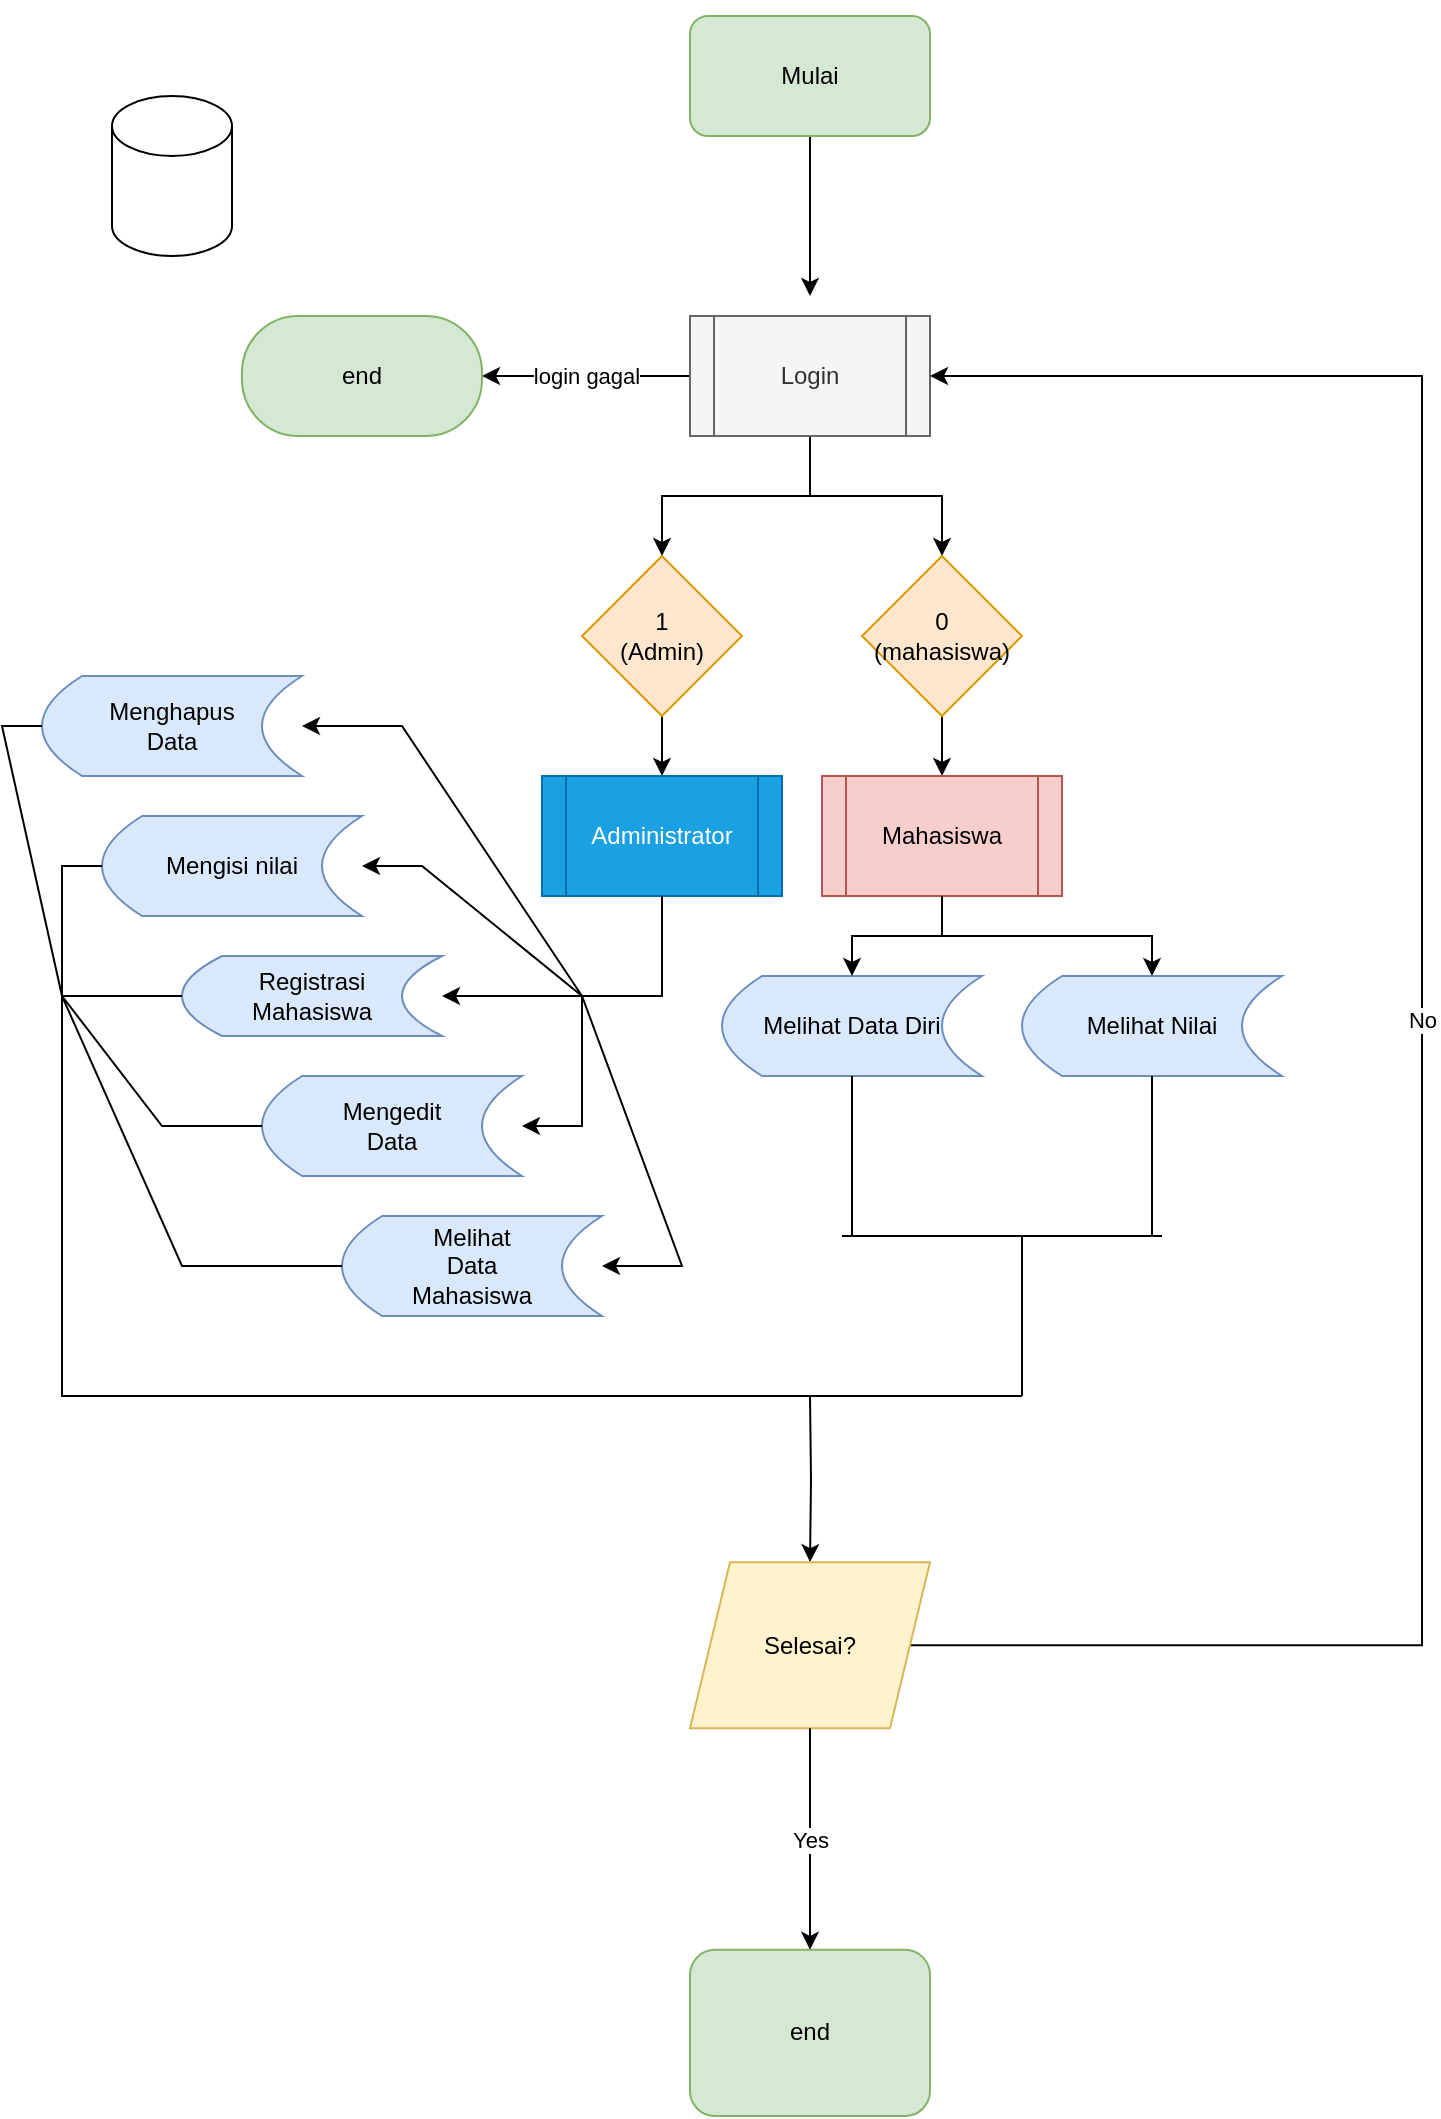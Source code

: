 <mxfile version="18.0.2" type="github">
  <diagram id="Uw64_NT1zi04yJZS4tk1" name="Page-1">
    <mxGraphModel dx="1221" dy="654" grid="1" gridSize="10" guides="1" tooltips="1" connect="1" arrows="1" fold="1" page="1" pageScale="1" pageWidth="827" pageHeight="1169" math="0" shadow="0">
      <root>
        <mxCell id="0" />
        <mxCell id="1" parent="0" />
        <mxCell id="KxWV2OqjpCVWNSckEs8C-8" value="" style="edgeStyle=orthogonalEdgeStyle;rounded=0;orthogonalLoop=1;jettySize=auto;html=1;" parent="1" source="KxWV2OqjpCVWNSckEs8C-6" edge="1">
          <mxGeometry relative="1" as="geometry">
            <mxPoint x="414" y="170" as="targetPoint" />
          </mxGeometry>
        </mxCell>
        <mxCell id="KxWV2OqjpCVWNSckEs8C-6" value="Mulai" style="rounded=1;whiteSpace=wrap;html=1;fillColor=#d5e8d4;strokeColor=#82b366;" parent="1" vertex="1">
          <mxGeometry x="354" y="30" width="120" height="60" as="geometry" />
        </mxCell>
        <mxCell id="b4_nOXkN31nsW0IIcV_X-3" value="" style="edgeStyle=orthogonalEdgeStyle;rounded=0;orthogonalLoop=1;jettySize=auto;html=1;" parent="1" source="b4_nOXkN31nsW0IIcV_X-1" target="b4_nOXkN31nsW0IIcV_X-2" edge="1">
          <mxGeometry relative="1" as="geometry" />
        </mxCell>
        <mxCell id="b4_nOXkN31nsW0IIcV_X-5" value="" style="edgeStyle=orthogonalEdgeStyle;rounded=0;orthogonalLoop=1;jettySize=auto;html=1;" parent="1" source="b4_nOXkN31nsW0IIcV_X-1" target="b4_nOXkN31nsW0IIcV_X-4" edge="1">
          <mxGeometry relative="1" as="geometry" />
        </mxCell>
        <mxCell id="b4_nOXkN31nsW0IIcV_X-16" value="login gagal" style="edgeStyle=orthogonalEdgeStyle;rounded=0;orthogonalLoop=1;jettySize=auto;html=1;" parent="1" source="b4_nOXkN31nsW0IIcV_X-1" target="b4_nOXkN31nsW0IIcV_X-15" edge="1">
          <mxGeometry relative="1" as="geometry" />
        </mxCell>
        <mxCell id="b4_nOXkN31nsW0IIcV_X-1" value="Login" style="shape=process;whiteSpace=wrap;html=1;backgroundOutline=1;fillColor=#f5f5f5;fontColor=#333333;strokeColor=#666666;" parent="1" vertex="1">
          <mxGeometry x="354" y="180" width="120" height="60" as="geometry" />
        </mxCell>
        <mxCell id="b4_nOXkN31nsW0IIcV_X-8" value="" style="edgeStyle=orthogonalEdgeStyle;rounded=0;orthogonalLoop=1;jettySize=auto;html=1;" parent="1" source="b4_nOXkN31nsW0IIcV_X-2" target="b4_nOXkN31nsW0IIcV_X-6" edge="1">
          <mxGeometry relative="1" as="geometry" />
        </mxCell>
        <mxCell id="b4_nOXkN31nsW0IIcV_X-2" value="1&lt;br&gt;(Admin)" style="rhombus;whiteSpace=wrap;html=1;fillColor=#ffe6cc;strokeColor=#d79b00;" parent="1" vertex="1">
          <mxGeometry x="300" y="300" width="80" height="80" as="geometry" />
        </mxCell>
        <mxCell id="b4_nOXkN31nsW0IIcV_X-9" value="" style="edgeStyle=orthogonalEdgeStyle;rounded=0;orthogonalLoop=1;jettySize=auto;html=1;" parent="1" source="b4_nOXkN31nsW0IIcV_X-4" target="b4_nOXkN31nsW0IIcV_X-7" edge="1">
          <mxGeometry relative="1" as="geometry" />
        </mxCell>
        <mxCell id="b4_nOXkN31nsW0IIcV_X-4" value="0&lt;br&gt;(mahasiswa)" style="rhombus;whiteSpace=wrap;html=1;fillColor=#ffe6cc;strokeColor=#d79b00;" parent="1" vertex="1">
          <mxGeometry x="440" y="300" width="80" height="80" as="geometry" />
        </mxCell>
        <mxCell id="b4_nOXkN31nsW0IIcV_X-6" value="Administrator" style="shape=process;whiteSpace=wrap;html=1;backgroundOutline=1;fillColor=#1ba1e2;fontColor=#ffffff;strokeColor=#006EAF;" parent="1" vertex="1">
          <mxGeometry x="280" y="410" width="120" height="60" as="geometry" />
        </mxCell>
        <mxCell id="b4_nOXkN31nsW0IIcV_X-7" value="Mahasiswa" style="shape=process;whiteSpace=wrap;html=1;backgroundOutline=1;fillColor=#f8cecc;strokeColor=#b85450;" parent="1" vertex="1">
          <mxGeometry x="420" y="410" width="120" height="60" as="geometry" />
        </mxCell>
        <mxCell id="b4_nOXkN31nsW0IIcV_X-15" value="end" style="rounded=1;whiteSpace=wrap;html=1;arcSize=47;fillColor=#d5e8d4;strokeColor=#82b366;" parent="1" vertex="1">
          <mxGeometry x="130" y="180" width="120" height="60" as="geometry" />
        </mxCell>
        <mxCell id="b4_nOXkN31nsW0IIcV_X-21" value="No" style="edgeStyle=orthogonalEdgeStyle;rounded=0;orthogonalLoop=1;jettySize=auto;html=1;exitX=1;exitY=0.5;exitDx=0;exitDy=0;entryX=1;entryY=0.5;entryDx=0;entryDy=0;" parent="1" source="b4_nOXkN31nsW0IIcV_X-17" target="b4_nOXkN31nsW0IIcV_X-1" edge="1">
          <mxGeometry relative="1" as="geometry">
            <mxPoint x="680" y="210" as="targetPoint" />
            <Array as="points">
              <mxPoint x="720" y="845" />
              <mxPoint x="720" y="210" />
            </Array>
          </mxGeometry>
        </mxCell>
        <mxCell id="jMqlpx5IBSNPxB2zyk1B-1" value="" style="group" parent="1" vertex="1" connectable="0">
          <mxGeometry x="354" y="720" width="120" height="360" as="geometry" />
        </mxCell>
        <mxCell id="b4_nOXkN31nsW0IIcV_X-18" value="" style="edgeStyle=orthogonalEdgeStyle;rounded=0;orthogonalLoop=1;jettySize=auto;html=1;" parent="jMqlpx5IBSNPxB2zyk1B-1" target="b4_nOXkN31nsW0IIcV_X-17" edge="1">
          <mxGeometry relative="1" as="geometry">
            <mxPoint x="60" as="sourcePoint" />
          </mxGeometry>
        </mxCell>
        <mxCell id="b4_nOXkN31nsW0IIcV_X-17" value="Selesai?" style="shape=parallelogram;perimeter=parallelogramPerimeter;whiteSpace=wrap;html=1;fixedSize=1;fillColor=#fff2cc;strokeColor=#d6b656;" parent="jMqlpx5IBSNPxB2zyk1B-1" vertex="1">
          <mxGeometry y="83.077" width="120" height="83.077" as="geometry" />
        </mxCell>
        <mxCell id="b4_nOXkN31nsW0IIcV_X-19" value="end" style="rounded=1;whiteSpace=wrap;html=1;fillColor=#d5e8d4;strokeColor=#82b366;" parent="jMqlpx5IBSNPxB2zyk1B-1" vertex="1">
          <mxGeometry y="276.923" width="120" height="83.077" as="geometry" />
        </mxCell>
        <mxCell id="b4_nOXkN31nsW0IIcV_X-20" value="Yes" style="edgeStyle=orthogonalEdgeStyle;rounded=0;orthogonalLoop=1;jettySize=auto;html=1;" parent="jMqlpx5IBSNPxB2zyk1B-1" source="b4_nOXkN31nsW0IIcV_X-17" target="b4_nOXkN31nsW0IIcV_X-19" edge="1">
          <mxGeometry relative="1" as="geometry" />
        </mxCell>
        <mxCell id="jMqlpx5IBSNPxB2zyk1B-3" value="&lt;div align=&quot;left&quot;&gt;Melihat Nilai &lt;br&gt;&lt;/div&gt;" style="shape=dataStorage;whiteSpace=wrap;html=1;fixedSize=1;fillColor=#dae8fc;strokeColor=#6c8ebf;" parent="1" vertex="1">
          <mxGeometry x="520" y="510" width="130" height="50" as="geometry" />
        </mxCell>
        <mxCell id="jMqlpx5IBSNPxB2zyk1B-4" value="Mengisi nilai" style="shape=dataStorage;whiteSpace=wrap;html=1;fixedSize=1;fillColor=#dae8fc;strokeColor=#6c8ebf;" parent="1" vertex="1">
          <mxGeometry x="60" y="430" width="130" height="50" as="geometry" />
        </mxCell>
        <mxCell id="jMqlpx5IBSNPxB2zyk1B-5" value="&lt;div&gt;Registrasi&lt;/div&gt;&lt;div&gt;Mahasiswa&lt;br&gt;&lt;/div&gt;" style="shape=dataStorage;whiteSpace=wrap;html=1;fixedSize=1;fillColor=#dae8fc;strokeColor=#6c8ebf;" parent="1" vertex="1">
          <mxGeometry x="100" y="500" width="130" height="40" as="geometry" />
        </mxCell>
        <mxCell id="jMqlpx5IBSNPxB2zyk1B-7" value="&lt;div align=&quot;left&quot;&gt;Melihat Data Diri &lt;br&gt;&lt;/div&gt;" style="shape=dataStorage;whiteSpace=wrap;html=1;fixedSize=1;fillColor=#dae8fc;strokeColor=#6c8ebf;" parent="1" vertex="1">
          <mxGeometry x="370" y="510" width="130" height="50" as="geometry" />
        </mxCell>
        <mxCell id="jMqlpx5IBSNPxB2zyk1B-8" value="&lt;div&gt;Mengedit&lt;/div&gt;&lt;div&gt;Data&lt;br&gt;&lt;/div&gt;" style="shape=dataStorage;whiteSpace=wrap;html=1;fixedSize=1;fillColor=#dae8fc;strokeColor=#6c8ebf;" parent="1" vertex="1">
          <mxGeometry x="140" y="560" width="130" height="50" as="geometry" />
        </mxCell>
        <mxCell id="jMqlpx5IBSNPxB2zyk1B-9" value="&lt;div&gt;Menghapus &lt;br&gt;&lt;/div&gt;&lt;div&gt;Data&lt;/div&gt;" style="shape=dataStorage;whiteSpace=wrap;html=1;fixedSize=1;fillColor=#dae8fc;strokeColor=#6c8ebf;" parent="1" vertex="1">
          <mxGeometry x="30" y="360" width="130" height="50" as="geometry" />
        </mxCell>
        <mxCell id="jMqlpx5IBSNPxB2zyk1B-10" value="&lt;div&gt;Melihat &lt;br&gt;&lt;/div&gt;&lt;div&gt;Data&lt;/div&gt;&lt;div&gt;Mahasiswa&lt;br&gt;&lt;/div&gt;" style="shape=dataStorage;whiteSpace=wrap;html=1;fixedSize=1;fillColor=#dae8fc;strokeColor=#6c8ebf;" parent="1" vertex="1">
          <mxGeometry x="180" y="630" width="130" height="50" as="geometry" />
        </mxCell>
        <mxCell id="jMqlpx5IBSNPxB2zyk1B-11" value="" style="endArrow=classic;html=1;rounded=0;entryX=1;entryY=0.5;entryDx=0;entryDy=0;" parent="1" target="jMqlpx5IBSNPxB2zyk1B-9" edge="1">
          <mxGeometry width="50" height="50" relative="1" as="geometry">
            <mxPoint x="300" y="520" as="sourcePoint" />
            <mxPoint x="190" y="350" as="targetPoint" />
            <Array as="points">
              <mxPoint x="210" y="385" />
            </Array>
          </mxGeometry>
        </mxCell>
        <mxCell id="jMqlpx5IBSNPxB2zyk1B-12" value="" style="endArrow=classic;html=1;rounded=0;entryX=1;entryY=0.5;entryDx=0;entryDy=0;" parent="1" target="jMqlpx5IBSNPxB2zyk1B-4" edge="1">
          <mxGeometry width="50" height="50" relative="1" as="geometry">
            <mxPoint x="300" y="520" as="sourcePoint" />
            <mxPoint x="190" y="445" as="targetPoint" />
            <Array as="points">
              <mxPoint x="220" y="455" />
            </Array>
          </mxGeometry>
        </mxCell>
        <mxCell id="jMqlpx5IBSNPxB2zyk1B-13" value="" style="endArrow=classic;html=1;rounded=0;" parent="1" edge="1">
          <mxGeometry width="50" height="50" relative="1" as="geometry">
            <mxPoint x="300" y="520" as="sourcePoint" />
            <mxPoint x="230" y="520" as="targetPoint" />
          </mxGeometry>
        </mxCell>
        <mxCell id="jMqlpx5IBSNPxB2zyk1B-14" value="" style="endArrow=classic;html=1;rounded=0;entryX=1;entryY=0.5;entryDx=0;entryDy=0;" parent="1" target="jMqlpx5IBSNPxB2zyk1B-8" edge="1">
          <mxGeometry width="50" height="50" relative="1" as="geometry">
            <mxPoint x="300" y="520" as="sourcePoint" />
            <mxPoint x="270" y="584" as="targetPoint" />
            <Array as="points">
              <mxPoint x="300" y="585" />
            </Array>
          </mxGeometry>
        </mxCell>
        <mxCell id="jMqlpx5IBSNPxB2zyk1B-15" value="" style="endArrow=classic;html=1;rounded=0;entryX=1;entryY=0.5;entryDx=0;entryDy=0;" parent="1" target="jMqlpx5IBSNPxB2zyk1B-10" edge="1">
          <mxGeometry width="50" height="50" relative="1" as="geometry">
            <mxPoint x="300" y="520" as="sourcePoint" />
            <mxPoint x="300" y="654.5" as="targetPoint" />
            <Array as="points">
              <mxPoint x="350" y="655" />
            </Array>
          </mxGeometry>
        </mxCell>
        <mxCell id="jMqlpx5IBSNPxB2zyk1B-16" value="" style="endArrow=none;html=1;rounded=0;exitX=0.5;exitY=1;exitDx=0;exitDy=0;" parent="1" source="b4_nOXkN31nsW0IIcV_X-6" edge="1">
          <mxGeometry width="50" height="50" relative="1" as="geometry">
            <mxPoint x="390" y="610" as="sourcePoint" />
            <mxPoint x="300" y="520" as="targetPoint" />
            <Array as="points">
              <mxPoint x="340" y="520" />
            </Array>
          </mxGeometry>
        </mxCell>
        <mxCell id="jMqlpx5IBSNPxB2zyk1B-20" value="" style="endArrow=classic;html=1;rounded=0;entryX=0.5;entryY=0;entryDx=0;entryDy=0;" parent="1" target="jMqlpx5IBSNPxB2zyk1B-7" edge="1">
          <mxGeometry width="50" height="50" relative="1" as="geometry">
            <mxPoint x="480" y="490" as="sourcePoint" />
            <mxPoint x="440" y="460" as="targetPoint" />
            <Array as="points">
              <mxPoint x="435" y="490" />
            </Array>
          </mxGeometry>
        </mxCell>
        <mxCell id="jMqlpx5IBSNPxB2zyk1B-22" value="" style="endArrow=classic;html=1;rounded=0;entryX=0.5;entryY=0;entryDx=0;entryDy=0;" parent="1" target="jMqlpx5IBSNPxB2zyk1B-3" edge="1">
          <mxGeometry width="50" height="50" relative="1" as="geometry">
            <mxPoint x="480" y="490" as="sourcePoint" />
            <mxPoint x="440" y="460" as="targetPoint" />
            <Array as="points">
              <mxPoint x="585" y="490" />
            </Array>
          </mxGeometry>
        </mxCell>
        <mxCell id="jMqlpx5IBSNPxB2zyk1B-23" value="" style="endArrow=none;html=1;rounded=0;entryX=0.5;entryY=1;entryDx=0;entryDy=0;" parent="1" target="b4_nOXkN31nsW0IIcV_X-7" edge="1">
          <mxGeometry width="50" height="50" relative="1" as="geometry">
            <mxPoint x="480" y="490" as="sourcePoint" />
            <mxPoint x="440" y="460" as="targetPoint" />
          </mxGeometry>
        </mxCell>
        <mxCell id="jMqlpx5IBSNPxB2zyk1B-30" value="" style="endArrow=none;html=1;rounded=0;entryX=0;entryY=0.5;entryDx=0;entryDy=0;" parent="1" target="jMqlpx5IBSNPxB2zyk1B-9" edge="1">
          <mxGeometry width="50" height="50" relative="1" as="geometry">
            <mxPoint x="40" y="520" as="sourcePoint" />
            <mxPoint x="440" y="560" as="targetPoint" />
            <Array as="points">
              <mxPoint x="10" y="385" />
            </Array>
          </mxGeometry>
        </mxCell>
        <mxCell id="jMqlpx5IBSNPxB2zyk1B-31" value="" style="endArrow=none;html=1;rounded=0;entryX=0;entryY=0.5;entryDx=0;entryDy=0;" parent="1" target="jMqlpx5IBSNPxB2zyk1B-4" edge="1">
          <mxGeometry width="50" height="50" relative="1" as="geometry">
            <mxPoint x="40" y="520" as="sourcePoint" />
            <mxPoint x="40" y="385" as="targetPoint" />
            <Array as="points">
              <mxPoint x="40" y="455" />
            </Array>
          </mxGeometry>
        </mxCell>
        <mxCell id="jMqlpx5IBSNPxB2zyk1B-32" value="" style="endArrow=none;html=1;rounded=0;entryX=0;entryY=0.5;entryDx=0;entryDy=0;" parent="1" target="jMqlpx5IBSNPxB2zyk1B-5" edge="1">
          <mxGeometry width="50" height="50" relative="1" as="geometry">
            <mxPoint x="40" y="520" as="sourcePoint" />
            <mxPoint x="70" y="455" as="targetPoint" />
          </mxGeometry>
        </mxCell>
        <mxCell id="jMqlpx5IBSNPxB2zyk1B-33" value="" style="endArrow=none;html=1;rounded=0;entryX=0;entryY=0.5;entryDx=0;entryDy=0;" parent="1" target="jMqlpx5IBSNPxB2zyk1B-8" edge="1">
          <mxGeometry width="50" height="50" relative="1" as="geometry">
            <mxPoint x="40" y="520" as="sourcePoint" />
            <mxPoint x="140" y="584" as="targetPoint" />
            <Array as="points">
              <mxPoint x="90" y="585" />
            </Array>
          </mxGeometry>
        </mxCell>
        <mxCell id="jMqlpx5IBSNPxB2zyk1B-34" value="" style="endArrow=none;html=1;rounded=0;entryX=0;entryY=0.5;entryDx=0;entryDy=0;" parent="1" target="jMqlpx5IBSNPxB2zyk1B-10" edge="1">
          <mxGeometry width="50" height="50" relative="1" as="geometry">
            <mxPoint x="40" y="520" as="sourcePoint" />
            <mxPoint x="120" y="535" as="targetPoint" />
            <Array as="points">
              <mxPoint x="100" y="655" />
            </Array>
          </mxGeometry>
        </mxCell>
        <mxCell id="jMqlpx5IBSNPxB2zyk1B-36" value="" style="endArrow=none;html=1;rounded=0;" parent="1" edge="1">
          <mxGeometry width="50" height="50" relative="1" as="geometry">
            <mxPoint x="40" y="460" as="sourcePoint" />
            <mxPoint x="520" y="720" as="targetPoint" />
            <Array as="points">
              <mxPoint x="40" y="720" />
              <mxPoint x="410" y="720" />
            </Array>
          </mxGeometry>
        </mxCell>
        <mxCell id="jMqlpx5IBSNPxB2zyk1B-37" value="" style="endArrow=none;html=1;rounded=0;entryX=0.5;entryY=1;entryDx=0;entryDy=0;" parent="1" target="jMqlpx5IBSNPxB2zyk1B-7" edge="1">
          <mxGeometry width="50" height="50" relative="1" as="geometry">
            <mxPoint x="435" y="640" as="sourcePoint" />
            <mxPoint x="440" y="630" as="targetPoint" />
          </mxGeometry>
        </mxCell>
        <mxCell id="jMqlpx5IBSNPxB2zyk1B-38" value="" style="endArrow=none;html=1;rounded=0;entryX=0.5;entryY=1;entryDx=0;entryDy=0;" parent="1" target="jMqlpx5IBSNPxB2zyk1B-3" edge="1">
          <mxGeometry width="50" height="50" relative="1" as="geometry">
            <mxPoint x="585" y="640" as="sourcePoint" />
            <mxPoint x="440" y="630" as="targetPoint" />
          </mxGeometry>
        </mxCell>
        <mxCell id="jMqlpx5IBSNPxB2zyk1B-39" value="" style="endArrow=none;html=1;rounded=0;" parent="1" edge="1">
          <mxGeometry width="50" height="50" relative="1" as="geometry">
            <mxPoint x="590" y="640" as="sourcePoint" />
            <mxPoint x="430" y="640" as="targetPoint" />
          </mxGeometry>
        </mxCell>
        <mxCell id="jMqlpx5IBSNPxB2zyk1B-40" value="" style="endArrow=none;html=1;rounded=0;" parent="1" edge="1">
          <mxGeometry width="50" height="50" relative="1" as="geometry">
            <mxPoint x="520" y="720" as="sourcePoint" />
            <mxPoint x="520" y="640" as="targetPoint" />
          </mxGeometry>
        </mxCell>
        <mxCell id="8FdmCTcccGAQAMeZjnQm-1" value="" style="shape=cylinder3;whiteSpace=wrap;html=1;boundedLbl=1;backgroundOutline=1;size=15;" vertex="1" parent="1">
          <mxGeometry x="65" y="70" width="60" height="80" as="geometry" />
        </mxCell>
        <mxCell id="8FdmCTcccGAQAMeZjnQm-2" value="" style="shape=image;html=1;verticalAlign=top;verticalLabelPosition=bottom;labelBackgroundColor=#ffffff;imageAspect=0;aspect=fixed;image=https://cdn2.iconfinder.com/data/icons/font-awesome/1792/database-128.png" vertex="1" parent="1">
          <mxGeometry x="172" y="22" width="128" height="128" as="geometry" />
        </mxCell>
      </root>
    </mxGraphModel>
  </diagram>
</mxfile>
